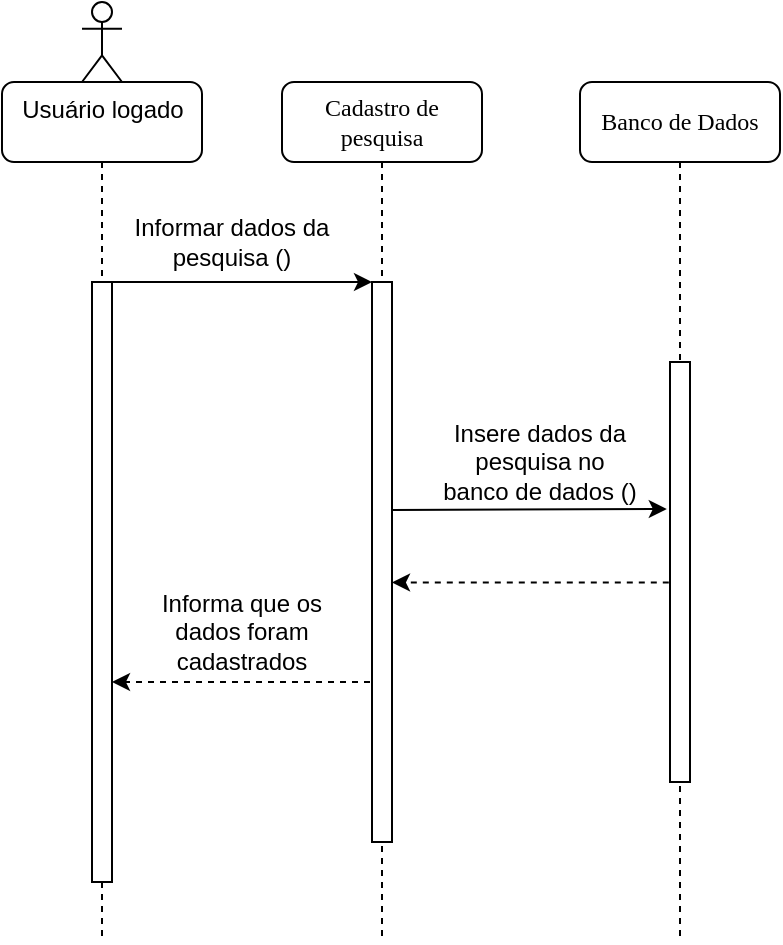 <mxfile version="10.8.9" type="google"><diagram id="am3p4i2opP9OcPuhg55p" name="Page-1"><mxGraphModel dx="1010" dy="582" grid="1" gridSize="10" guides="1" tooltips="1" connect="1" arrows="1" fold="1" page="1" pageScale="1" pageWidth="827" pageHeight="1169" math="0" shadow="0"><root><mxCell id="0"/><mxCell id="1" parent="0"/><mxCell id="nZdWjq5BvQFw96OUXUqO-1" value="Cadastro de pesquisa" style="shape=umlLifeline;perimeter=lifelinePerimeter;whiteSpace=wrap;html=1;container=1;collapsible=0;recursiveResize=0;outlineConnect=0;rounded=1;shadow=0;comic=0;labelBackgroundColor=none;strokeColor=#000000;strokeWidth=1;fillColor=#FFFFFF;fontFamily=Verdana;fontSize=12;fontColor=#000000;align=center;" parent="1" vertex="1"><mxGeometry x="240" y="80" width="100" height="430" as="geometry"/></mxCell><mxCell id="nZdWjq5BvQFw96OUXUqO-2" value="" style="html=1;points=[];perimeter=orthogonalPerimeter;rounded=0;shadow=0;comic=0;labelBackgroundColor=none;strokeColor=#000000;strokeWidth=1;fillColor=#FFFFFF;fontFamily=Verdana;fontSize=12;fontColor=#000000;align=center;" parent="nZdWjq5BvQFw96OUXUqO-1" vertex="1"><mxGeometry x="45" y="100" width="10" height="280" as="geometry"/></mxCell><mxCell id="nZdWjq5BvQFw96OUXUqO-6" value="Banco de Dados" style="shape=umlLifeline;perimeter=lifelinePerimeter;whiteSpace=wrap;html=1;container=1;collapsible=0;recursiveResize=0;outlineConnect=0;rounded=1;shadow=0;comic=0;labelBackgroundColor=none;strokeColor=#000000;strokeWidth=1;fillColor=#FFFFFF;fontFamily=Verdana;fontSize=12;fontColor=#000000;align=center;" parent="1" vertex="1"><mxGeometry x="389" y="80" width="100" height="430" as="geometry"/></mxCell><mxCell id="nZdWjq5BvQFw96OUXUqO-7" value="" style="shape=umlLifeline;perimeter=lifelinePerimeter;whiteSpace=wrap;html=1;container=1;collapsible=0;recursiveResize=0;outlineConnect=0;rounded=1;shadow=0;comic=0;labelBackgroundColor=none;strokeColor=#000000;strokeWidth=1;fillColor=#ffffff;fontFamily=Verdana;fontSize=12;fontColor=#000000;align=center;gradientColor=none;" parent="1" vertex="1"><mxGeometry x="100" y="80" width="100" height="430" as="geometry"/></mxCell><mxCell id="nZdWjq5BvQFw96OUXUqO-8" value="" style="html=1;points=[];perimeter=orthogonalPerimeter;rounded=0;shadow=0;comic=0;labelBackgroundColor=none;strokeColor=#000000;strokeWidth=1;fillColor=#FFFFFF;fontFamily=Verdana;fontSize=12;fontColor=#000000;align=center;" parent="nZdWjq5BvQFw96OUXUqO-7" vertex="1"><mxGeometry x="45" y="100" width="10" height="300" as="geometry"/></mxCell><mxCell id="nZdWjq5BvQFw96OUXUqO-9" value="" style="html=1;points=[];perimeter=orthogonalPerimeter;rounded=0;shadow=0;comic=0;labelBackgroundColor=none;strokeColor=#000000;strokeWidth=1;fillColor=#FFFFFF;fontFamily=Verdana;fontSize=12;fontColor=#000000;align=center;" parent="1" vertex="1"><mxGeometry x="434" y="220" width="10" height="210" as="geometry"/></mxCell><mxCell id="nZdWjq5BvQFw96OUXUqO-10" value="Usuário logado" style="shape=umlActor;verticalLabelPosition=bottom;labelBackgroundColor=#ffffff;verticalAlign=top;html=1;outlineConnect=0;" parent="1" vertex="1"><mxGeometry x="140" y="40" width="20" height="40" as="geometry"/></mxCell><mxCell id="nZdWjq5BvQFw96OUXUqO-11" value="" style="endArrow=classic;html=1;exitX=0.7;exitY=0;exitDx=0;exitDy=0;exitPerimeter=0;entryX=0;entryY=0;entryDx=0;entryDy=0;entryPerimeter=0;" parent="1" source="nZdWjq5BvQFw96OUXUqO-8" target="nZdWjq5BvQFw96OUXUqO-2" edge="1"><mxGeometry width="50" height="50" relative="1" as="geometry"><mxPoint x="100" y="730" as="sourcePoint"/><mxPoint x="150" y="680" as="targetPoint"/><Array as="points"/></mxGeometry></mxCell><mxCell id="nZdWjq5BvQFw96OUXUqO-12" value="Informar dados da pesquisa ()" style="text;html=1;strokeColor=none;fillColor=none;align=center;verticalAlign=middle;whiteSpace=wrap;rounded=0;" parent="1" vertex="1"><mxGeometry x="155" y="150" width="120" height="20" as="geometry"/></mxCell><mxCell id="nZdWjq5BvQFw96OUXUqO-16" value="Insere dados da pesquisa no banco de dados ()" style="text;html=1;strokeColor=none;fillColor=none;align=center;verticalAlign=middle;whiteSpace=wrap;rounded=0;" parent="1" vertex="1"><mxGeometry x="319" y="250" width="100" height="40" as="geometry"/></mxCell><mxCell id="nZdWjq5BvQFw96OUXUqO-18" value="" style="endArrow=classic;html=1;dashed=1;" parent="1" target="nZdWjq5BvQFw96OUXUqO-8" edge="1"><mxGeometry width="50" height="50" relative="1" as="geometry"><mxPoint x="284" y="380" as="sourcePoint"/><mxPoint x="170" y="450" as="targetPoint"/><Array as="points"><mxPoint x="260" y="380"/></Array></mxGeometry></mxCell><mxCell id="nZdWjq5BvQFw96OUXUqO-19" value="" style="endArrow=classic;html=1;dashed=1;exitX=-0.06;exitY=0.525;exitDx=0;exitDy=0;exitPerimeter=0;" parent="1" source="nZdWjq5BvQFw96OUXUqO-9" target="nZdWjq5BvQFw96OUXUqO-2" edge="1"><mxGeometry width="50" height="50" relative="1" as="geometry"><mxPoint x="464" y="431" as="sourcePoint"/><mxPoint x="340" y="331" as="targetPoint"/></mxGeometry></mxCell><mxCell id="nZdWjq5BvQFw96OUXUqO-21" value="" style="endArrow=classic;html=1;entryX=-0.16;entryY=0.35;entryDx=0;entryDy=0;entryPerimeter=0;" parent="1" edge="1" target="nZdWjq5BvQFw96OUXUqO-9"><mxGeometry width="50" height="50" relative="1" as="geometry"><mxPoint x="295" y="294" as="sourcePoint"/><mxPoint x="424" y="294" as="targetPoint"/></mxGeometry></mxCell><mxCell id="nZdWjq5BvQFw96OUXUqO-22" value="Informa que os dados foram cadastrados" style="text;html=1;strokeColor=none;fillColor=none;align=center;verticalAlign=middle;whiteSpace=wrap;rounded=0;" parent="1" vertex="1"><mxGeometry x="175" y="340" width="90" height="30" as="geometry"/></mxCell></root></mxGraphModel></diagram></mxfile>